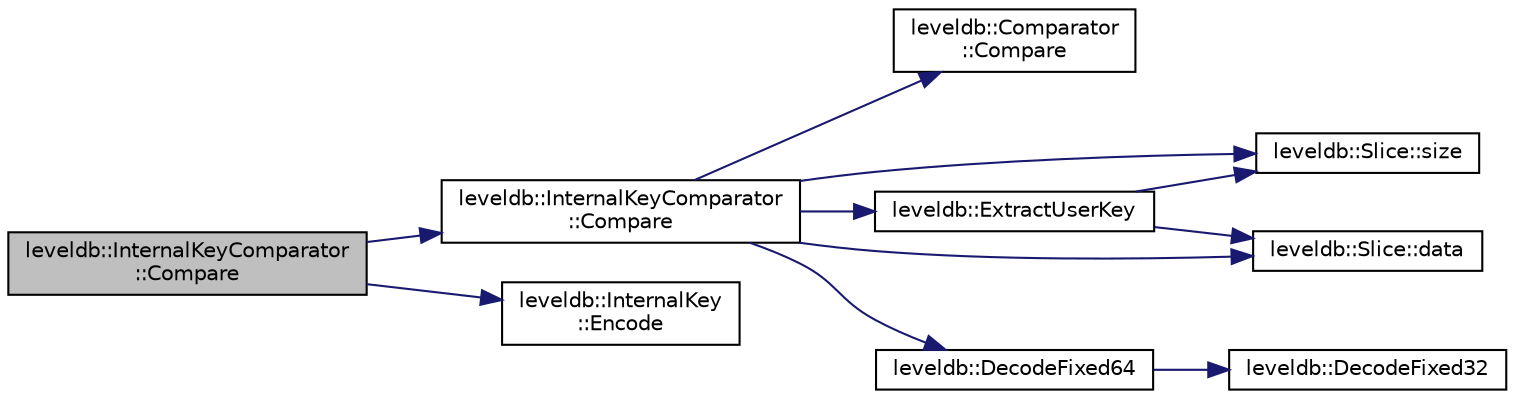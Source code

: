 digraph "leveldb::InternalKeyComparator::Compare"
{
  edge [fontname="Helvetica",fontsize="10",labelfontname="Helvetica",labelfontsize="10"];
  node [fontname="Helvetica",fontsize="10",shape=record];
  rankdir="LR";
  Node1 [label="leveldb::InternalKeyComparator\l::Compare",height=0.2,width=0.4,color="black", fillcolor="grey75", style="filled" fontcolor="black"];
  Node1 -> Node2 [color="midnightblue",fontsize="10",style="solid"];
  Node2 [label="leveldb::InternalKeyComparator\l::Compare",height=0.2,width=0.4,color="black", fillcolor="white", style="filled",URL="$classleveldb_1_1_internal_key_comparator.html#a6469a0d67a9025173d31ec6e1cd5f80e"];
  Node2 -> Node3 [color="midnightblue",fontsize="10",style="solid"];
  Node3 [label="leveldb::Comparator\l::Compare",height=0.2,width=0.4,color="black", fillcolor="white", style="filled",URL="$structleveldb_1_1_comparator.html#a05dae6edcad3c7db23827c0233d74039"];
  Node2 -> Node4 [color="midnightblue",fontsize="10",style="solid"];
  Node4 [label="leveldb::ExtractUserKey",height=0.2,width=0.4,color="black", fillcolor="white", style="filled",URL="$namespaceleveldb.html#a1c889869840312393b805ad91a41b94f"];
  Node4 -> Node5 [color="midnightblue",fontsize="10",style="solid"];
  Node5 [label="leveldb::Slice::size",height=0.2,width=0.4,color="black", fillcolor="white", style="filled",URL="$classleveldb_1_1_slice.html#a947d3173f04f8a30553e89046daf91d5"];
  Node4 -> Node6 [color="midnightblue",fontsize="10",style="solid"];
  Node6 [label="leveldb::Slice::data",height=0.2,width=0.4,color="black", fillcolor="white", style="filled",URL="$classleveldb_1_1_slice.html#aa64861043d9deee6889461bf0593cf73"];
  Node2 -> Node7 [color="midnightblue",fontsize="10",style="solid"];
  Node7 [label="leveldb::DecodeFixed64",height=0.2,width=0.4,color="black", fillcolor="white", style="filled",URL="$namespaceleveldb.html#a239098b0291873752d0be16633652825"];
  Node7 -> Node8 [color="midnightblue",fontsize="10",style="solid"];
  Node8 [label="leveldb::DecodeFixed32",height=0.2,width=0.4,color="black", fillcolor="white", style="filled",URL="$namespaceleveldb.html#adae574304f9d1ed3e95742167cd449a9"];
  Node2 -> Node6 [color="midnightblue",fontsize="10",style="solid"];
  Node2 -> Node5 [color="midnightblue",fontsize="10",style="solid"];
  Node1 -> Node9 [color="midnightblue",fontsize="10",style="solid"];
  Node9 [label="leveldb::InternalKey\l::Encode",height=0.2,width=0.4,color="black", fillcolor="white", style="filled",URL="$classleveldb_1_1_internal_key.html#aed986eb7cb360bd6955097235ad267b6"];
}
